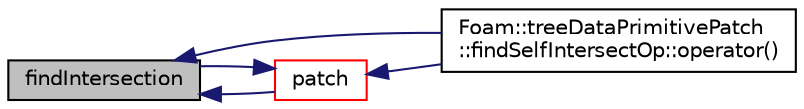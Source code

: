 digraph "findIntersection"
{
  bgcolor="transparent";
  edge [fontname="Helvetica",fontsize="10",labelfontname="Helvetica",labelfontsize="10"];
  node [fontname="Helvetica",fontsize="10",shape=record];
  rankdir="LR";
  Node1 [label="findIntersection",height=0.2,width=0.4,color="black", fillcolor="grey75", style="filled", fontcolor="black"];
  Node1 -> Node2 [dir="back",color="midnightblue",fontsize="10",style="solid",fontname="Helvetica"];
  Node2 [label="Foam::treeDataPrimitivePatch\l::findSelfIntersectOp::operator()",height=0.2,width=0.4,color="black",URL="$a00824.html#a43d47b209c41bbb1717f33bc766cd2c0",tooltip="Calculate intersection of face with edge of patch. Excludes. "];
  Node1 -> Node3 [dir="back",color="midnightblue",fontsize="10",style="solid",fontname="Helvetica"];
  Node3 [label="patch",height=0.2,width=0.4,color="red",URL="$a02769.html#a6a9b03f715ddcf57a72bc0ba9af292b2",tooltip="Return access to the underlying patch. "];
  Node3 -> Node1 [dir="back",color="midnightblue",fontsize="10",style="solid",fontname="Helvetica"];
  Node3 -> Node2 [dir="back",color="midnightblue",fontsize="10",style="solid",fontname="Helvetica"];
}
